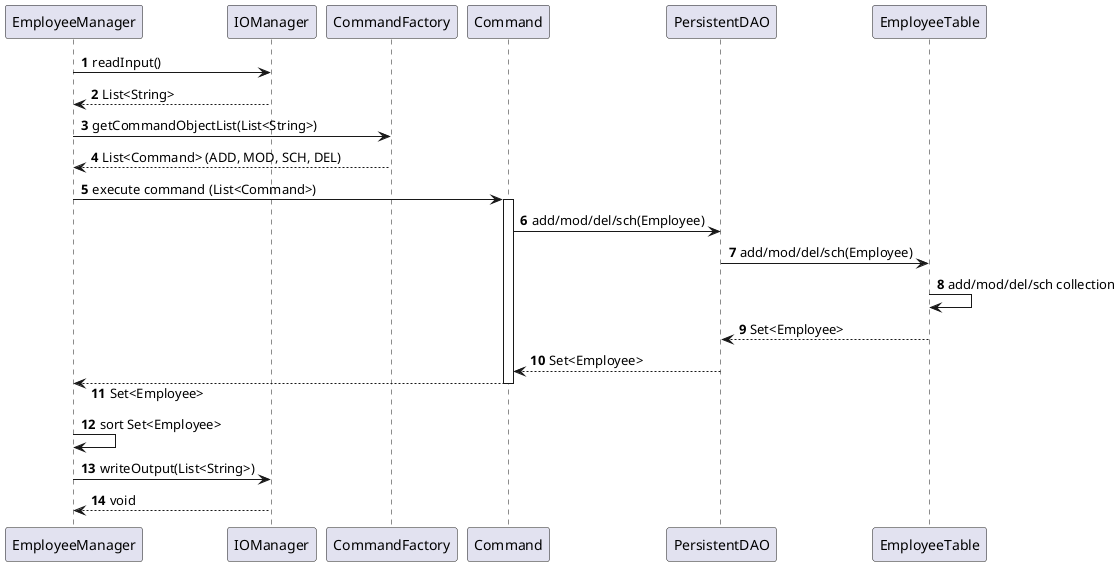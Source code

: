 @startuml
'https://plantuml.com/sequence-diagram

autonumber
skinparam responseMessageBelowArrow true

EmployeeManager -> IOManager : readInput()
IOManager --> EmployeeManager : List<String>

EmployeeManager -> CommandFactory : getCommandObjectList(List<String>)
CommandFactory --> EmployeeManager : List<Command> (ADD, MOD, SCH, DEL)

EmployeeManager -> Command : execute command (List<Command>)
activate Command

Command -> PersistentDAO : add/mod/del/sch(Employee)
PersistentDAO -> EmployeeTable : add/mod/del/sch(Employee)
EmployeeTable -> EmployeeTable : add/mod/del/sch collection
EmployeeTable --> PersistentDAO : Set<Employee>
PersistentDAO --> Command : Set<Employee>

EmployeeManager <-- Command : Set<Employee>
deactivate Command

EmployeeManager -> EmployeeManager : sort Set<Employee>

EmployeeManager -> IOManager : writeOutput(List<String>)
IOManager --> EmployeeManager : void
@enduml

@startuml
Command -> PersistentDAO : add/mod/del/sch(Employee)
PersistentDAO -> EmployeeTable : add/mod/del/sch(Employee)
EmployeeTable -> EmployeeTable : add/mod/del/sch collection
EmployeeTable --> PersistentDAO : Set<Employee>
PersistentDAO --> Command : void
@enduml

@startuml
DeleteCommand -> PersistentDAO : delete(Employee)
PersistentDAO -> EmployeeTable : delete(Employee)
EmployeeTable -> EmployeeTable : delete collection
EmployeeTable --> PersistentDAO : Set<Employee>
PersistentDAO --> DeleteCommand : void
@enduml

@startuml
ModifyCommand -> PersistentDAO : modify(Employee)
PersistentDAO -> EmployeeTable : modify(Employee)
EmployeeTable -> EmployeeTable : modify collection
EmployeeTable --> PersistentDAO : Set<Employee>
PersistentDAO --> ModifyCommand : void
@enduml

@startuml
SearchCommand -> PersistentDAO : search(Employee)
PersistentDAO -> EmployeeTable : search(Employee)
EmployeeTable -> EmployeeTable : search collection
EmployeeTable --> PersistentDAO : Set<Employee>
PersistentDAO --> SearchCommand : void
@enduml